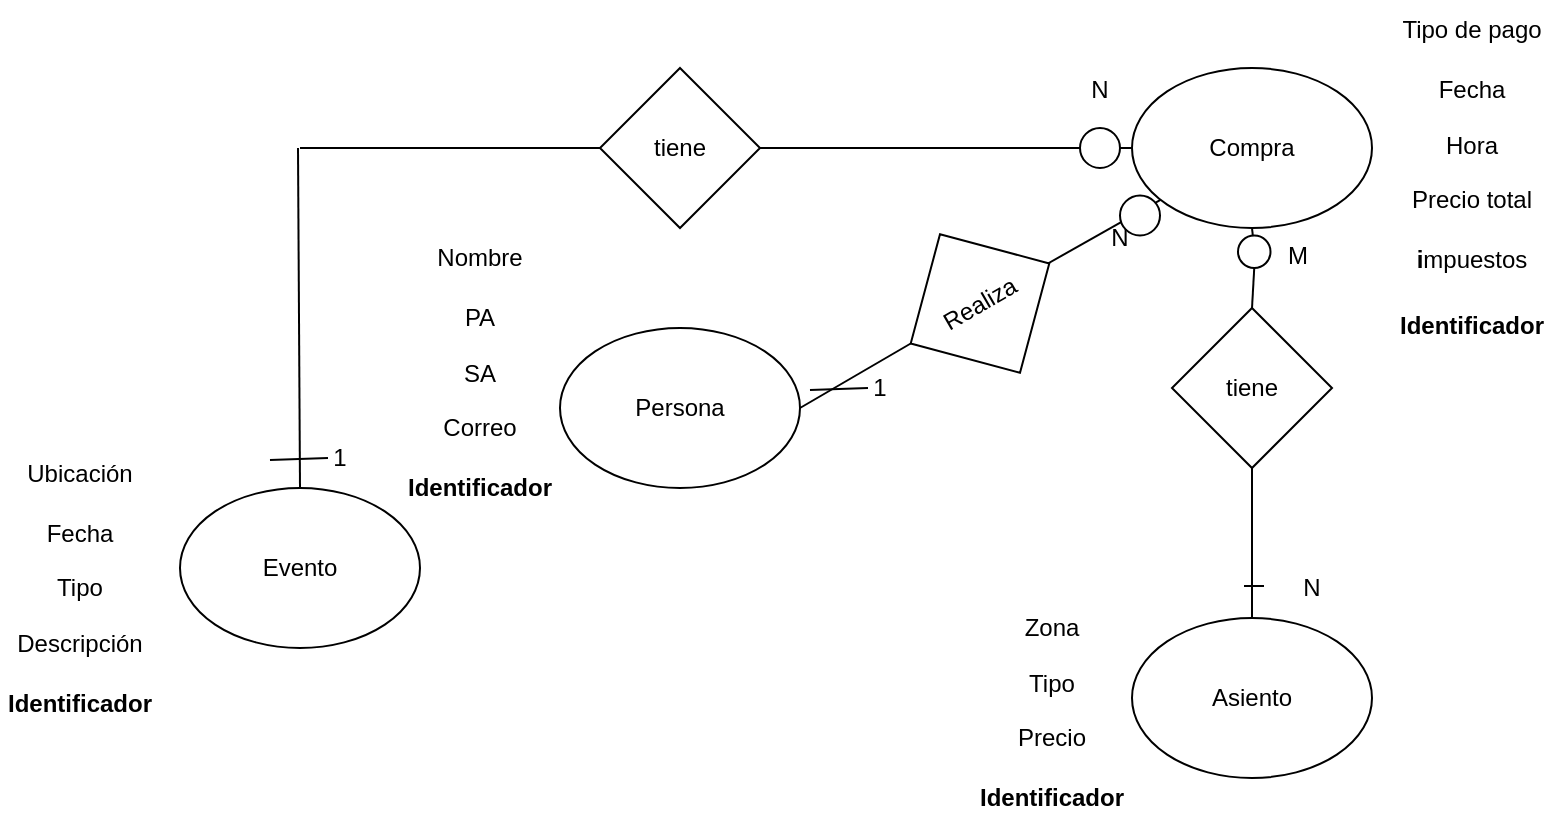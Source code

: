 <mxfile version="21.3.5" type="github">
  <diagram id="R2lEEEUBdFMjLlhIrx00" name="Page-1">
    <mxGraphModel dx="811" dy="501" grid="1" gridSize="10" guides="1" tooltips="1" connect="1" arrows="1" fold="1" page="1" pageScale="1" pageWidth="850" pageHeight="1100" math="0" shadow="0" extFonts="Permanent Marker^https://fonts.googleapis.com/css?family=Permanent+Marker">
      <root>
        <mxCell id="0" />
        <mxCell id="1" parent="0" />
        <mxCell id="ce_LY2vHRv85qtYyiDQN-1" value="Evento" style="ellipse;whiteSpace=wrap;html=1;" vertex="1" parent="1">
          <mxGeometry x="110" y="360" width="120" height="80" as="geometry" />
        </mxCell>
        <mxCell id="ce_LY2vHRv85qtYyiDQN-2" value="Ubicación" style="text;html=1;strokeColor=none;fillColor=none;align=center;verticalAlign=middle;whiteSpace=wrap;rounded=0;" vertex="1" parent="1">
          <mxGeometry x="20" y="337.5" width="80" height="30" as="geometry" />
        </mxCell>
        <mxCell id="ce_LY2vHRv85qtYyiDQN-3" value="Fecha" style="text;html=1;strokeColor=none;fillColor=none;align=center;verticalAlign=middle;whiteSpace=wrap;rounded=0;" vertex="1" parent="1">
          <mxGeometry x="20" y="367.5" width="80" height="30" as="geometry" />
        </mxCell>
        <mxCell id="ce_LY2vHRv85qtYyiDQN-4" value="Tipo" style="text;html=1;strokeColor=none;fillColor=none;align=center;verticalAlign=middle;whiteSpace=wrap;rounded=0;" vertex="1" parent="1">
          <mxGeometry x="20" y="392.5" width="80" height="35" as="geometry" />
        </mxCell>
        <mxCell id="ce_LY2vHRv85qtYyiDQN-5" value="Descripción" style="text;html=1;strokeColor=none;fillColor=none;align=center;verticalAlign=middle;whiteSpace=wrap;rounded=0;" vertex="1" parent="1">
          <mxGeometry x="20" y="420" width="80" height="35" as="geometry" />
        </mxCell>
        <mxCell id="ce_LY2vHRv85qtYyiDQN-6" value="&lt;b&gt;Identificador&lt;/b&gt;" style="text;html=1;strokeColor=none;fillColor=none;align=center;verticalAlign=middle;whiteSpace=wrap;rounded=0;" vertex="1" parent="1">
          <mxGeometry x="20" y="450" width="80" height="35" as="geometry" />
        </mxCell>
        <mxCell id="ce_LY2vHRv85qtYyiDQN-7" value="" style="endArrow=none;html=1;rounded=0;exitX=0.5;exitY=0;exitDx=0;exitDy=0;" edge="1" parent="1" source="ce_LY2vHRv85qtYyiDQN-1">
          <mxGeometry width="50" height="50" relative="1" as="geometry">
            <mxPoint x="169.17" y="350" as="sourcePoint" />
            <mxPoint x="169" y="190" as="targetPoint" />
          </mxGeometry>
        </mxCell>
        <mxCell id="ce_LY2vHRv85qtYyiDQN-8" value="" style="endArrow=none;html=1;rounded=0;" edge="1" parent="1">
          <mxGeometry width="50" height="50" relative="1" as="geometry">
            <mxPoint x="170" y="190" as="sourcePoint" />
            <mxPoint x="320" y="190" as="targetPoint" />
          </mxGeometry>
        </mxCell>
        <mxCell id="ce_LY2vHRv85qtYyiDQN-9" value="tiene" style="rhombus;whiteSpace=wrap;html=1;" vertex="1" parent="1">
          <mxGeometry x="320" y="150" width="80" height="80" as="geometry" />
        </mxCell>
        <mxCell id="ce_LY2vHRv85qtYyiDQN-10" value="" style="endArrow=none;html=1;rounded=0;exitX=1;exitY=0.5;exitDx=0;exitDy=0;entryX=0;entryY=0.5;entryDx=0;entryDy=0;" edge="1" parent="1" source="ce_LY2vHRv85qtYyiDQN-59" target="ce_LY2vHRv85qtYyiDQN-11">
          <mxGeometry width="50" height="50" relative="1" as="geometry">
            <mxPoint x="330" y="340" as="sourcePoint" />
            <mxPoint x="500" y="190" as="targetPoint" />
            <Array as="points" />
          </mxGeometry>
        </mxCell>
        <mxCell id="ce_LY2vHRv85qtYyiDQN-11" value="Compra" style="ellipse;whiteSpace=wrap;html=1;" vertex="1" parent="1">
          <mxGeometry x="586" y="150" width="120" height="80" as="geometry" />
        </mxCell>
        <mxCell id="ce_LY2vHRv85qtYyiDQN-12" value="Tipo de pago" style="text;html=1;strokeColor=none;fillColor=none;align=center;verticalAlign=middle;whiteSpace=wrap;rounded=0;" vertex="1" parent="1">
          <mxGeometry x="716" y="116.25" width="80" height="30" as="geometry" />
        </mxCell>
        <mxCell id="ce_LY2vHRv85qtYyiDQN-13" value="Fecha" style="text;html=1;strokeColor=none;fillColor=none;align=center;verticalAlign=middle;whiteSpace=wrap;rounded=0;" vertex="1" parent="1">
          <mxGeometry x="716" y="146.25" width="80" height="30" as="geometry" />
        </mxCell>
        <mxCell id="ce_LY2vHRv85qtYyiDQN-14" value="Hora" style="text;html=1;strokeColor=none;fillColor=none;align=center;verticalAlign=middle;whiteSpace=wrap;rounded=0;" vertex="1" parent="1">
          <mxGeometry x="716" y="171.25" width="80" height="35" as="geometry" />
        </mxCell>
        <mxCell id="ce_LY2vHRv85qtYyiDQN-15" value="Precio total" style="text;html=1;strokeColor=none;fillColor=none;align=center;verticalAlign=middle;whiteSpace=wrap;rounded=0;" vertex="1" parent="1">
          <mxGeometry x="716" y="198.75" width="80" height="35" as="geometry" />
        </mxCell>
        <mxCell id="ce_LY2vHRv85qtYyiDQN-16" value="&lt;b&gt;i&lt;/b&gt;mpuestos" style="text;html=1;strokeColor=none;fillColor=none;align=center;verticalAlign=middle;whiteSpace=wrap;rounded=0;" vertex="1" parent="1">
          <mxGeometry x="716" y="228.75" width="80" height="35" as="geometry" />
        </mxCell>
        <mxCell id="ce_LY2vHRv85qtYyiDQN-17" value="&lt;b&gt;Identificador&lt;/b&gt;" style="text;html=1;strokeColor=none;fillColor=none;align=center;verticalAlign=middle;whiteSpace=wrap;rounded=0;" vertex="1" parent="1">
          <mxGeometry x="716" y="263.75" width="80" height="30" as="geometry" />
        </mxCell>
        <mxCell id="ce_LY2vHRv85qtYyiDQN-25" value="Asiento" style="ellipse;whiteSpace=wrap;html=1;" vertex="1" parent="1">
          <mxGeometry x="586" y="425" width="120" height="80" as="geometry" />
        </mxCell>
        <mxCell id="ce_LY2vHRv85qtYyiDQN-27" value="Zona" style="text;html=1;strokeColor=none;fillColor=none;align=center;verticalAlign=middle;whiteSpace=wrap;rounded=0;" vertex="1" parent="1">
          <mxGeometry x="506" y="415.25" width="80" height="30" as="geometry" />
        </mxCell>
        <mxCell id="ce_LY2vHRv85qtYyiDQN-28" value="Tipo" style="text;html=1;strokeColor=none;fillColor=none;align=center;verticalAlign=middle;whiteSpace=wrap;rounded=0;" vertex="1" parent="1">
          <mxGeometry x="506" y="440.25" width="80" height="35" as="geometry" />
        </mxCell>
        <mxCell id="ce_LY2vHRv85qtYyiDQN-29" value="Precio" style="text;html=1;strokeColor=none;fillColor=none;align=center;verticalAlign=middle;whiteSpace=wrap;rounded=0;" vertex="1" parent="1">
          <mxGeometry x="506" y="467.75" width="80" height="35" as="geometry" />
        </mxCell>
        <mxCell id="ce_LY2vHRv85qtYyiDQN-30" value="&lt;b&gt;Identificador&lt;/b&gt;" style="text;html=1;strokeColor=none;fillColor=none;align=center;verticalAlign=middle;whiteSpace=wrap;rounded=0;" vertex="1" parent="1">
          <mxGeometry x="506" y="497.75" width="80" height="35" as="geometry" />
        </mxCell>
        <mxCell id="ce_LY2vHRv85qtYyiDQN-31" value="" style="endArrow=none;html=1;rounded=0;entryX=0.5;entryY=1;entryDx=0;entryDy=0;exitX=0.5;exitY=0;exitDx=0;exitDy=0;" edge="1" parent="1" source="ce_LY2vHRv85qtYyiDQN-25" target="ce_LY2vHRv85qtYyiDQN-33">
          <mxGeometry width="50" height="50" relative="1" as="geometry">
            <mxPoint x="350" y="390" as="sourcePoint" />
            <mxPoint x="400" y="340" as="targetPoint" />
          </mxGeometry>
        </mxCell>
        <mxCell id="ce_LY2vHRv85qtYyiDQN-32" value="" style="endArrow=none;html=1;rounded=0;entryX=0.5;entryY=1;entryDx=0;entryDy=0;" edge="1" parent="1" source="ce_LY2vHRv85qtYyiDQN-34" target="ce_LY2vHRv85qtYyiDQN-11">
          <mxGeometry width="50" height="50" relative="1" as="geometry">
            <mxPoint x="646" y="270" as="sourcePoint" />
            <mxPoint x="400" y="340" as="targetPoint" />
          </mxGeometry>
        </mxCell>
        <mxCell id="ce_LY2vHRv85qtYyiDQN-33" value="tiene" style="rhombus;whiteSpace=wrap;html=1;" vertex="1" parent="1">
          <mxGeometry x="606" y="270" width="80" height="80" as="geometry" />
        </mxCell>
        <mxCell id="ce_LY2vHRv85qtYyiDQN-35" value="" style="endArrow=none;html=1;rounded=0;entryX=0.5;entryY=1;entryDx=0;entryDy=0;" edge="1" parent="1" target="ce_LY2vHRv85qtYyiDQN-34">
          <mxGeometry width="50" height="50" relative="1" as="geometry">
            <mxPoint x="646" y="270" as="sourcePoint" />
            <mxPoint x="646" y="230" as="targetPoint" />
          </mxGeometry>
        </mxCell>
        <mxCell id="ce_LY2vHRv85qtYyiDQN-34" value="" style="ellipse;whiteSpace=wrap;html=1;aspect=fixed;" vertex="1" parent="1">
          <mxGeometry x="639" y="233.75" width="16.25" height="16.25" as="geometry" />
        </mxCell>
        <mxCell id="ce_LY2vHRv85qtYyiDQN-36" value="M" style="text;html=1;strokeColor=none;fillColor=none;align=center;verticalAlign=middle;whiteSpace=wrap;rounded=0;" vertex="1" parent="1">
          <mxGeometry x="639" y="228.75" width="60" height="30" as="geometry" />
        </mxCell>
        <mxCell id="ce_LY2vHRv85qtYyiDQN-37" value="N" style="text;html=1;strokeColor=none;fillColor=none;align=center;verticalAlign=middle;whiteSpace=wrap;rounded=0;" vertex="1" parent="1">
          <mxGeometry x="646" y="395" width="60" height="30" as="geometry" />
        </mxCell>
        <mxCell id="ce_LY2vHRv85qtYyiDQN-40" value="" style="endArrow=none;html=1;rounded=0;" edge="1" parent="1">
          <mxGeometry width="50" height="50" relative="1" as="geometry">
            <mxPoint x="652" y="409" as="sourcePoint" />
            <mxPoint x="642" y="409" as="targetPoint" />
          </mxGeometry>
        </mxCell>
        <mxCell id="ce_LY2vHRv85qtYyiDQN-41" value="" style="endArrow=none;html=1;rounded=0;" edge="1" parent="1" target="ce_LY2vHRv85qtYyiDQN-11">
          <mxGeometry width="50" height="50" relative="1" as="geometry">
            <mxPoint x="540" y="250" as="sourcePoint" />
            <mxPoint x="420" y="300" as="targetPoint" />
          </mxGeometry>
        </mxCell>
        <mxCell id="ce_LY2vHRv85qtYyiDQN-42" value="Realiza" style="rhombus;whiteSpace=wrap;html=1;rotation=-30;" vertex="1" parent="1">
          <mxGeometry x="470" y="227.75" width="80" height="80" as="geometry" />
        </mxCell>
        <mxCell id="ce_LY2vHRv85qtYyiDQN-44" value="" style="endArrow=none;html=1;rounded=0;entryX=0;entryY=0.5;entryDx=0;entryDy=0;" edge="1" parent="1" target="ce_LY2vHRv85qtYyiDQN-42">
          <mxGeometry width="50" height="50" relative="1" as="geometry">
            <mxPoint x="420" y="320" as="sourcePoint" />
            <mxPoint x="420" y="300" as="targetPoint" />
          </mxGeometry>
        </mxCell>
        <mxCell id="ce_LY2vHRv85qtYyiDQN-45" value="Persona" style="ellipse;whiteSpace=wrap;html=1;" vertex="1" parent="1">
          <mxGeometry x="300" y="280" width="120" height="80" as="geometry" />
        </mxCell>
        <mxCell id="ce_LY2vHRv85qtYyiDQN-46" value="Nombre" style="text;html=1;strokeColor=none;fillColor=none;align=center;verticalAlign=middle;whiteSpace=wrap;rounded=0;" vertex="1" parent="1">
          <mxGeometry x="220" y="230" width="80" height="30" as="geometry" />
        </mxCell>
        <mxCell id="ce_LY2vHRv85qtYyiDQN-47" value="PA" style="text;html=1;strokeColor=none;fillColor=none;align=center;verticalAlign=middle;whiteSpace=wrap;rounded=0;" vertex="1" parent="1">
          <mxGeometry x="220" y="260" width="80" height="30" as="geometry" />
        </mxCell>
        <mxCell id="ce_LY2vHRv85qtYyiDQN-48" value="SA" style="text;html=1;strokeColor=none;fillColor=none;align=center;verticalAlign=middle;whiteSpace=wrap;rounded=0;" vertex="1" parent="1">
          <mxGeometry x="220" y="285" width="80" height="35" as="geometry" />
        </mxCell>
        <mxCell id="ce_LY2vHRv85qtYyiDQN-49" value="Correo" style="text;html=1;strokeColor=none;fillColor=none;align=center;verticalAlign=middle;whiteSpace=wrap;rounded=0;" vertex="1" parent="1">
          <mxGeometry x="220" y="312.5" width="80" height="35" as="geometry" />
        </mxCell>
        <mxCell id="ce_LY2vHRv85qtYyiDQN-50" value="&lt;b&gt;Identificador&lt;/b&gt;" style="text;html=1;strokeColor=none;fillColor=none;align=center;verticalAlign=middle;whiteSpace=wrap;rounded=0;" vertex="1" parent="1">
          <mxGeometry x="220" y="342.5" width="80" height="35" as="geometry" />
        </mxCell>
        <mxCell id="ce_LY2vHRv85qtYyiDQN-60" value="" style="endArrow=none;html=1;rounded=0;exitX=1;exitY=0.5;exitDx=0;exitDy=0;entryX=0;entryY=0.5;entryDx=0;entryDy=0;" edge="1" parent="1" source="ce_LY2vHRv85qtYyiDQN-9" target="ce_LY2vHRv85qtYyiDQN-59">
          <mxGeometry width="50" height="50" relative="1" as="geometry">
            <mxPoint x="400" y="190" as="sourcePoint" />
            <mxPoint x="586" y="190" as="targetPoint" />
            <Array as="points" />
          </mxGeometry>
        </mxCell>
        <mxCell id="ce_LY2vHRv85qtYyiDQN-59" value="" style="ellipse;whiteSpace=wrap;html=1;aspect=fixed;" vertex="1" parent="1">
          <mxGeometry x="560" y="180" width="20" height="20" as="geometry" />
        </mxCell>
        <mxCell id="ce_LY2vHRv85qtYyiDQN-61" value="N" style="text;html=1;strokeColor=none;fillColor=none;align=center;verticalAlign=middle;whiteSpace=wrap;rounded=0;" vertex="1" parent="1">
          <mxGeometry x="540" y="146.25" width="60" height="30" as="geometry" />
        </mxCell>
        <mxCell id="ce_LY2vHRv85qtYyiDQN-62" value="" style="endArrow=none;html=1;rounded=0;" edge="1" parent="1">
          <mxGeometry width="50" height="50" relative="1" as="geometry">
            <mxPoint x="454" y="310" as="sourcePoint" />
            <mxPoint x="425" y="311" as="targetPoint" />
          </mxGeometry>
        </mxCell>
        <mxCell id="ce_LY2vHRv85qtYyiDQN-63" value="1" style="text;html=1;strokeColor=none;fillColor=none;align=center;verticalAlign=middle;whiteSpace=wrap;rounded=0;" vertex="1" parent="1">
          <mxGeometry x="430" y="295" width="60" height="30" as="geometry" />
        </mxCell>
        <mxCell id="ce_LY2vHRv85qtYyiDQN-64" value="" style="ellipse;whiteSpace=wrap;html=1;aspect=fixed;" vertex="1" parent="1">
          <mxGeometry x="580" y="213.75" width="20" height="20" as="geometry" />
        </mxCell>
        <mxCell id="ce_LY2vHRv85qtYyiDQN-65" value="N" style="text;html=1;strokeColor=none;fillColor=none;align=center;verticalAlign=middle;whiteSpace=wrap;rounded=0;" vertex="1" parent="1">
          <mxGeometry x="550" y="220" width="60" height="30" as="geometry" />
        </mxCell>
        <mxCell id="ce_LY2vHRv85qtYyiDQN-66" value="" style="endArrow=none;html=1;rounded=0;" edge="1" parent="1">
          <mxGeometry width="50" height="50" relative="1" as="geometry">
            <mxPoint x="184" y="345" as="sourcePoint" />
            <mxPoint x="155" y="346" as="targetPoint" />
          </mxGeometry>
        </mxCell>
        <mxCell id="ce_LY2vHRv85qtYyiDQN-67" value="1" style="text;html=1;strokeColor=none;fillColor=none;align=center;verticalAlign=middle;whiteSpace=wrap;rounded=0;" vertex="1" parent="1">
          <mxGeometry x="160" y="330" width="60" height="30" as="geometry" />
        </mxCell>
      </root>
    </mxGraphModel>
  </diagram>
</mxfile>
